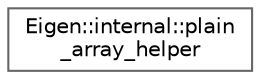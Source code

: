 digraph "Graphical Class Hierarchy"
{
 // LATEX_PDF_SIZE
  bgcolor="transparent";
  edge [fontname=Helvetica,fontsize=10,labelfontname=Helvetica,labelfontsize=10];
  node [fontname=Helvetica,fontsize=10,shape=box,height=0.2,width=0.4];
  rankdir="LR";
  Node0 [id="Node000000",label="Eigen::internal::plain\l_array_helper",height=0.2,width=0.4,color="grey40", fillcolor="white", style="filled",URL="$structEigen_1_1internal_1_1plain__array__helper.html",tooltip=" "];
}
